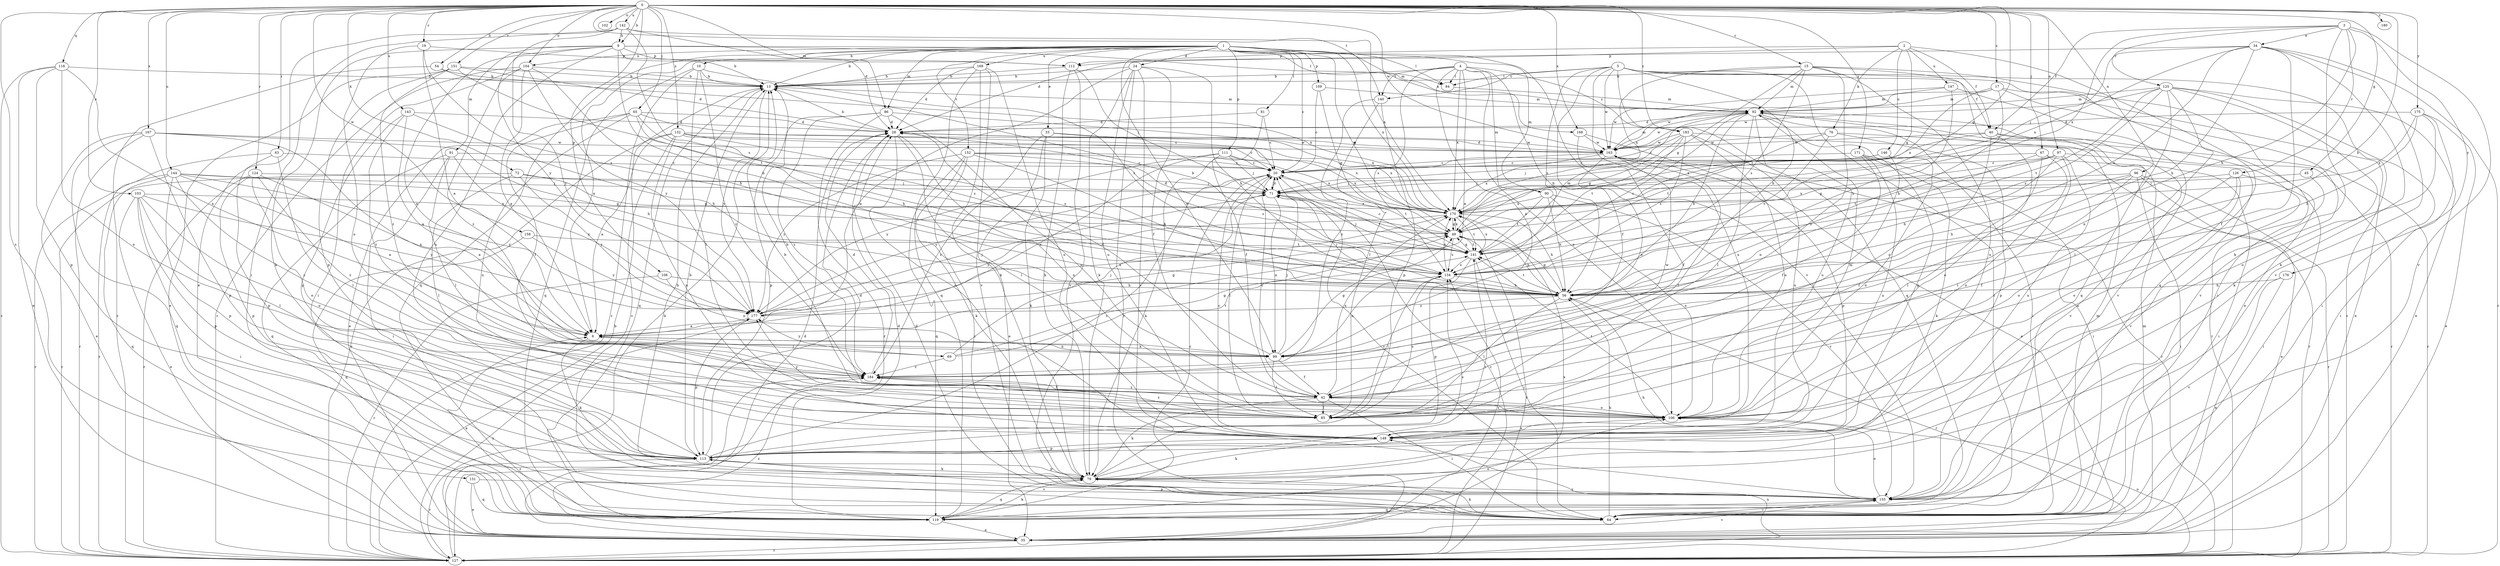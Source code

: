 strict digraph  {
0;
1;
2;
3;
4;
5;
6;
9;
10;
13;
15;
17;
19;
20;
24;
28;
33;
34;
35;
40;
42;
45;
49;
54;
56;
63;
64;
65;
67;
69;
71;
72;
76;
79;
81;
84;
85;
86;
90;
91;
92;
96;
97;
99;
102;
103;
104;
106;
108;
109;
111;
112;
113;
116;
119;
124;
125;
126;
127;
131;
132;
134;
140;
141;
142;
143;
144;
146;
147;
148;
151;
152;
155;
158;
163;
167;
168;
169;
170;
171;
175;
176;
177;
180;
183;
184;
0 -> 9  [label=b];
0 -> 15  [label=c];
0 -> 17  [label=c];
0 -> 19  [label=c];
0 -> 45  [label=g];
0 -> 49  [label=g];
0 -> 54  [label=h];
0 -> 56  [label=h];
0 -> 63  [label=i];
0 -> 65  [label=j];
0 -> 67  [label=j];
0 -> 72  [label=k];
0 -> 86  [label=m];
0 -> 96  [label=n];
0 -> 97  [label=n];
0 -> 102  [label=o];
0 -> 103  [label=o];
0 -> 104  [label=o];
0 -> 108  [label=p];
0 -> 116  [label=q];
0 -> 124  [label=r];
0 -> 131  [label=s];
0 -> 132  [label=s];
0 -> 140  [label=t];
0 -> 142  [label=u];
0 -> 143  [label=u];
0 -> 144  [label=u];
0 -> 151  [label=v];
0 -> 158  [label=w];
0 -> 163  [label=w];
0 -> 167  [label=x];
0 -> 168  [label=x];
0 -> 171  [label=y];
0 -> 175  [label=y];
0 -> 180  [label=z];
0 -> 183  [label=z];
1 -> 6  [label=a];
1 -> 10  [label=b];
1 -> 13  [label=b];
1 -> 20  [label=c];
1 -> 24  [label=d];
1 -> 33  [label=e];
1 -> 49  [label=g];
1 -> 81  [label=l];
1 -> 84  [label=l];
1 -> 86  [label=m];
1 -> 90  [label=m];
1 -> 99  [label=n];
1 -> 104  [label=o];
1 -> 109  [label=p];
1 -> 111  [label=p];
1 -> 119  [label=q];
1 -> 152  [label=v];
1 -> 155  [label=v];
1 -> 168  [label=x];
1 -> 169  [label=x];
1 -> 170  [label=x];
2 -> 28  [label=d];
2 -> 40  [label=f];
2 -> 49  [label=g];
2 -> 76  [label=k];
2 -> 112  [label=p];
2 -> 119  [label=q];
2 -> 146  [label=u];
2 -> 147  [label=u];
3 -> 34  [label=e];
3 -> 40  [label=f];
3 -> 56  [label=h];
3 -> 79  [label=k];
3 -> 125  [label=r];
3 -> 126  [label=r];
3 -> 155  [label=v];
3 -> 170  [label=x];
3 -> 176  [label=y];
4 -> 6  [label=a];
4 -> 13  [label=b];
4 -> 56  [label=h];
4 -> 84  [label=l];
4 -> 90  [label=m];
4 -> 99  [label=n];
4 -> 106  [label=o];
4 -> 134  [label=s];
4 -> 140  [label=t];
4 -> 170  [label=x];
4 -> 183  [label=z];
5 -> 35  [label=e];
5 -> 40  [label=f];
5 -> 42  [label=f];
5 -> 56  [label=h];
5 -> 64  [label=i];
5 -> 84  [label=l];
5 -> 119  [label=q];
5 -> 127  [label=r];
5 -> 134  [label=s];
5 -> 140  [label=t];
5 -> 148  [label=u];
5 -> 163  [label=w];
6 -> 69  [label=j];
6 -> 79  [label=k];
6 -> 99  [label=n];
9 -> 13  [label=b];
9 -> 56  [label=h];
9 -> 79  [label=k];
9 -> 84  [label=l];
9 -> 91  [label=m];
9 -> 92  [label=m];
9 -> 99  [label=n];
9 -> 112  [label=p];
9 -> 148  [label=u];
9 -> 177  [label=y];
10 -> 13  [label=b];
10 -> 85  [label=l];
10 -> 119  [label=q];
10 -> 127  [label=r];
10 -> 134  [label=s];
10 -> 184  [label=z];
13 -> 92  [label=m];
13 -> 119  [label=q];
13 -> 177  [label=y];
15 -> 13  [label=b];
15 -> 49  [label=g];
15 -> 64  [label=i];
15 -> 92  [label=m];
15 -> 119  [label=q];
15 -> 134  [label=s];
15 -> 148  [label=u];
15 -> 170  [label=x];
15 -> 184  [label=z];
17 -> 35  [label=e];
17 -> 56  [label=h];
17 -> 92  [label=m];
17 -> 155  [label=v];
17 -> 163  [label=w];
17 -> 170  [label=x];
19 -> 6  [label=a];
19 -> 106  [label=o];
19 -> 112  [label=p];
19 -> 134  [label=s];
20 -> 71  [label=j];
20 -> 85  [label=l];
20 -> 141  [label=t];
20 -> 177  [label=y];
24 -> 6  [label=a];
24 -> 13  [label=b];
24 -> 42  [label=f];
24 -> 56  [label=h];
24 -> 79  [label=k];
24 -> 127  [label=r];
24 -> 148  [label=u];
24 -> 155  [label=v];
28 -> 13  [label=b];
28 -> 85  [label=l];
28 -> 106  [label=o];
28 -> 148  [label=u];
28 -> 163  [label=w];
33 -> 35  [label=e];
33 -> 79  [label=k];
33 -> 163  [label=w];
33 -> 170  [label=x];
33 -> 184  [label=z];
34 -> 42  [label=f];
34 -> 56  [label=h];
34 -> 71  [label=j];
34 -> 79  [label=k];
34 -> 112  [label=p];
34 -> 127  [label=r];
34 -> 134  [label=s];
34 -> 155  [label=v];
34 -> 170  [label=x];
35 -> 13  [label=b];
35 -> 28  [label=d];
35 -> 92  [label=m];
35 -> 127  [label=r];
35 -> 134  [label=s];
35 -> 155  [label=v];
35 -> 170  [label=x];
35 -> 184  [label=z];
40 -> 106  [label=o];
40 -> 127  [label=r];
40 -> 155  [label=v];
40 -> 163  [label=w];
40 -> 170  [label=x];
40 -> 184  [label=z];
42 -> 13  [label=b];
42 -> 20  [label=c];
42 -> 64  [label=i];
42 -> 79  [label=k];
42 -> 85  [label=l];
42 -> 106  [label=o];
42 -> 170  [label=x];
42 -> 184  [label=z];
45 -> 71  [label=j];
45 -> 106  [label=o];
49 -> 28  [label=d];
49 -> 56  [label=h];
49 -> 127  [label=r];
49 -> 134  [label=s];
49 -> 141  [label=t];
49 -> 170  [label=x];
54 -> 13  [label=b];
54 -> 127  [label=r];
54 -> 170  [label=x];
56 -> 49  [label=g];
56 -> 71  [label=j];
56 -> 85  [label=l];
56 -> 127  [label=r];
56 -> 141  [label=t];
56 -> 177  [label=y];
63 -> 20  [label=c];
63 -> 85  [label=l];
63 -> 113  [label=p];
63 -> 127  [label=r];
64 -> 20  [label=c];
64 -> 28  [label=d];
64 -> 56  [label=h];
64 -> 79  [label=k];
64 -> 92  [label=m];
64 -> 113  [label=p];
65 -> 20  [label=c];
65 -> 28  [label=d];
65 -> 35  [label=e];
65 -> 42  [label=f];
65 -> 56  [label=h];
65 -> 134  [label=s];
65 -> 148  [label=u];
67 -> 20  [label=c];
67 -> 64  [label=i];
67 -> 85  [label=l];
67 -> 99  [label=n];
67 -> 106  [label=o];
69 -> 49  [label=g];
69 -> 71  [label=j];
69 -> 141  [label=t];
69 -> 177  [label=y];
69 -> 184  [label=z];
71 -> 20  [label=c];
71 -> 99  [label=n];
71 -> 141  [label=t];
71 -> 170  [label=x];
72 -> 49  [label=g];
72 -> 71  [label=j];
72 -> 85  [label=l];
72 -> 127  [label=r];
72 -> 177  [label=y];
76 -> 113  [label=p];
76 -> 127  [label=r];
76 -> 134  [label=s];
76 -> 141  [label=t];
76 -> 163  [label=w];
79 -> 13  [label=b];
79 -> 113  [label=p];
79 -> 119  [label=q];
79 -> 134  [label=s];
79 -> 141  [label=t];
79 -> 155  [label=v];
81 -> 20  [label=c];
81 -> 28  [label=d];
81 -> 42  [label=f];
84 -> 92  [label=m];
85 -> 134  [label=s];
85 -> 177  [label=y];
85 -> 184  [label=z];
86 -> 28  [label=d];
86 -> 106  [label=o];
86 -> 113  [label=p];
86 -> 127  [label=r];
86 -> 170  [label=x];
86 -> 184  [label=z];
90 -> 56  [label=h];
90 -> 106  [label=o];
90 -> 141  [label=t];
90 -> 155  [label=v];
90 -> 170  [label=x];
91 -> 20  [label=c];
91 -> 64  [label=i];
91 -> 85  [label=l];
91 -> 119  [label=q];
91 -> 177  [label=y];
92 -> 28  [label=d];
92 -> 56  [label=h];
92 -> 64  [label=i];
92 -> 85  [label=l];
92 -> 113  [label=p];
92 -> 127  [label=r];
92 -> 134  [label=s];
92 -> 148  [label=u];
92 -> 163  [label=w];
96 -> 35  [label=e];
96 -> 42  [label=f];
96 -> 56  [label=h];
96 -> 64  [label=i];
96 -> 71  [label=j];
96 -> 127  [label=r];
96 -> 170  [label=x];
97 -> 20  [label=c];
97 -> 49  [label=g];
97 -> 56  [label=h];
97 -> 85  [label=l];
97 -> 141  [label=t];
97 -> 148  [label=u];
97 -> 155  [label=v];
99 -> 6  [label=a];
99 -> 28  [label=d];
99 -> 42  [label=f];
99 -> 49  [label=g];
99 -> 71  [label=j];
99 -> 85  [label=l];
103 -> 35  [label=e];
103 -> 64  [label=i];
103 -> 85  [label=l];
103 -> 106  [label=o];
103 -> 113  [label=p];
103 -> 170  [label=x];
103 -> 177  [label=y];
104 -> 6  [label=a];
104 -> 13  [label=b];
104 -> 56  [label=h];
104 -> 64  [label=i];
104 -> 127  [label=r];
104 -> 177  [label=y];
104 -> 184  [label=z];
106 -> 13  [label=b];
106 -> 92  [label=m];
106 -> 141  [label=t];
106 -> 148  [label=u];
108 -> 56  [label=h];
108 -> 99  [label=n];
108 -> 127  [label=r];
109 -> 20  [label=c];
109 -> 49  [label=g];
109 -> 92  [label=m];
111 -> 6  [label=a];
111 -> 20  [label=c];
111 -> 71  [label=j];
111 -> 79  [label=k];
111 -> 170  [label=x];
111 -> 177  [label=y];
112 -> 13  [label=b];
112 -> 71  [label=j];
112 -> 79  [label=k];
112 -> 155  [label=v];
113 -> 13  [label=b];
113 -> 20  [label=c];
113 -> 28  [label=d];
113 -> 79  [label=k];
113 -> 127  [label=r];
116 -> 6  [label=a];
116 -> 13  [label=b];
116 -> 35  [label=e];
116 -> 106  [label=o];
116 -> 113  [label=p];
116 -> 127  [label=r];
119 -> 6  [label=a];
119 -> 20  [label=c];
119 -> 28  [label=d];
119 -> 35  [label=e];
119 -> 79  [label=k];
119 -> 106  [label=o];
124 -> 6  [label=a];
124 -> 71  [label=j];
124 -> 106  [label=o];
124 -> 113  [label=p];
124 -> 127  [label=r];
124 -> 184  [label=z];
125 -> 35  [label=e];
125 -> 64  [label=i];
125 -> 79  [label=k];
125 -> 85  [label=l];
125 -> 92  [label=m];
125 -> 99  [label=n];
125 -> 134  [label=s];
125 -> 141  [label=t];
125 -> 163  [label=w];
126 -> 42  [label=f];
126 -> 64  [label=i];
126 -> 71  [label=j];
126 -> 106  [label=o];
126 -> 148  [label=u];
127 -> 13  [label=b];
127 -> 20  [label=c];
127 -> 106  [label=o];
127 -> 148  [label=u];
127 -> 177  [label=y];
127 -> 184  [label=z];
131 -> 35  [label=e];
131 -> 119  [label=q];
131 -> 155  [label=v];
132 -> 6  [label=a];
132 -> 20  [label=c];
132 -> 127  [label=r];
132 -> 134  [label=s];
132 -> 148  [label=u];
132 -> 155  [label=v];
132 -> 163  [label=w];
132 -> 170  [label=x];
134 -> 56  [label=h];
134 -> 85  [label=l];
134 -> 99  [label=n];
134 -> 170  [label=x];
140 -> 85  [label=l];
140 -> 113  [label=p];
140 -> 184  [label=z];
141 -> 13  [label=b];
141 -> 20  [label=c];
141 -> 49  [label=g];
141 -> 64  [label=i];
141 -> 71  [label=j];
141 -> 92  [label=m];
141 -> 113  [label=p];
141 -> 134  [label=s];
141 -> 170  [label=x];
142 -> 28  [label=d];
142 -> 35  [label=e];
142 -> 64  [label=i];
142 -> 134  [label=s];
142 -> 170  [label=x];
142 -> 177  [label=y];
142 -> 9  [label=h];
143 -> 6  [label=a];
143 -> 28  [label=d];
143 -> 56  [label=h];
143 -> 113  [label=p];
143 -> 184  [label=z];
144 -> 6  [label=a];
144 -> 49  [label=g];
144 -> 71  [label=j];
144 -> 113  [label=p];
144 -> 119  [label=q];
144 -> 127  [label=r];
144 -> 177  [label=y];
144 -> 184  [label=z];
146 -> 20  [label=c];
146 -> 71  [label=j];
146 -> 85  [label=l];
146 -> 106  [label=o];
147 -> 56  [label=h];
147 -> 92  [label=m];
147 -> 155  [label=v];
147 -> 163  [label=w];
148 -> 20  [label=c];
148 -> 79  [label=k];
148 -> 113  [label=p];
151 -> 13  [label=b];
151 -> 28  [label=d];
151 -> 35  [label=e];
151 -> 113  [label=p];
151 -> 141  [label=t];
151 -> 184  [label=z];
152 -> 20  [label=c];
152 -> 56  [label=h];
152 -> 64  [label=i];
152 -> 79  [label=k];
152 -> 119  [label=q];
152 -> 134  [label=s];
152 -> 170  [label=x];
152 -> 177  [label=y];
155 -> 56  [label=h];
155 -> 64  [label=i];
155 -> 106  [label=o];
155 -> 119  [label=q];
158 -> 119  [label=q];
158 -> 141  [label=t];
158 -> 177  [label=y];
163 -> 20  [label=c];
163 -> 28  [label=d];
163 -> 85  [label=l];
163 -> 92  [label=m];
163 -> 99  [label=n];
163 -> 113  [label=p];
163 -> 127  [label=r];
163 -> 170  [label=x];
167 -> 35  [label=e];
167 -> 56  [label=h];
167 -> 99  [label=n];
167 -> 113  [label=p];
167 -> 119  [label=q];
167 -> 127  [label=r];
167 -> 163  [label=w];
168 -> 35  [label=e];
168 -> 42  [label=f];
168 -> 163  [label=w];
169 -> 13  [label=b];
169 -> 28  [label=d];
169 -> 79  [label=k];
169 -> 119  [label=q];
169 -> 148  [label=u];
169 -> 155  [label=v];
170 -> 49  [label=g];
170 -> 56  [label=h];
170 -> 141  [label=t];
170 -> 177  [label=y];
171 -> 20  [label=c];
171 -> 42  [label=f];
171 -> 64  [label=i];
171 -> 79  [label=k];
171 -> 148  [label=u];
175 -> 28  [label=d];
175 -> 35  [label=e];
175 -> 56  [label=h];
175 -> 64  [label=i];
175 -> 106  [label=o];
175 -> 170  [label=x];
176 -> 35  [label=e];
176 -> 56  [label=h];
176 -> 155  [label=v];
177 -> 6  [label=a];
177 -> 49  [label=g];
177 -> 71  [label=j];
177 -> 113  [label=p];
177 -> 170  [label=x];
183 -> 20  [label=c];
183 -> 49  [label=g];
183 -> 106  [label=o];
183 -> 127  [label=r];
183 -> 134  [label=s];
183 -> 141  [label=t];
183 -> 148  [label=u];
183 -> 163  [label=w];
184 -> 28  [label=d];
184 -> 42  [label=f];
184 -> 163  [label=w];
}

